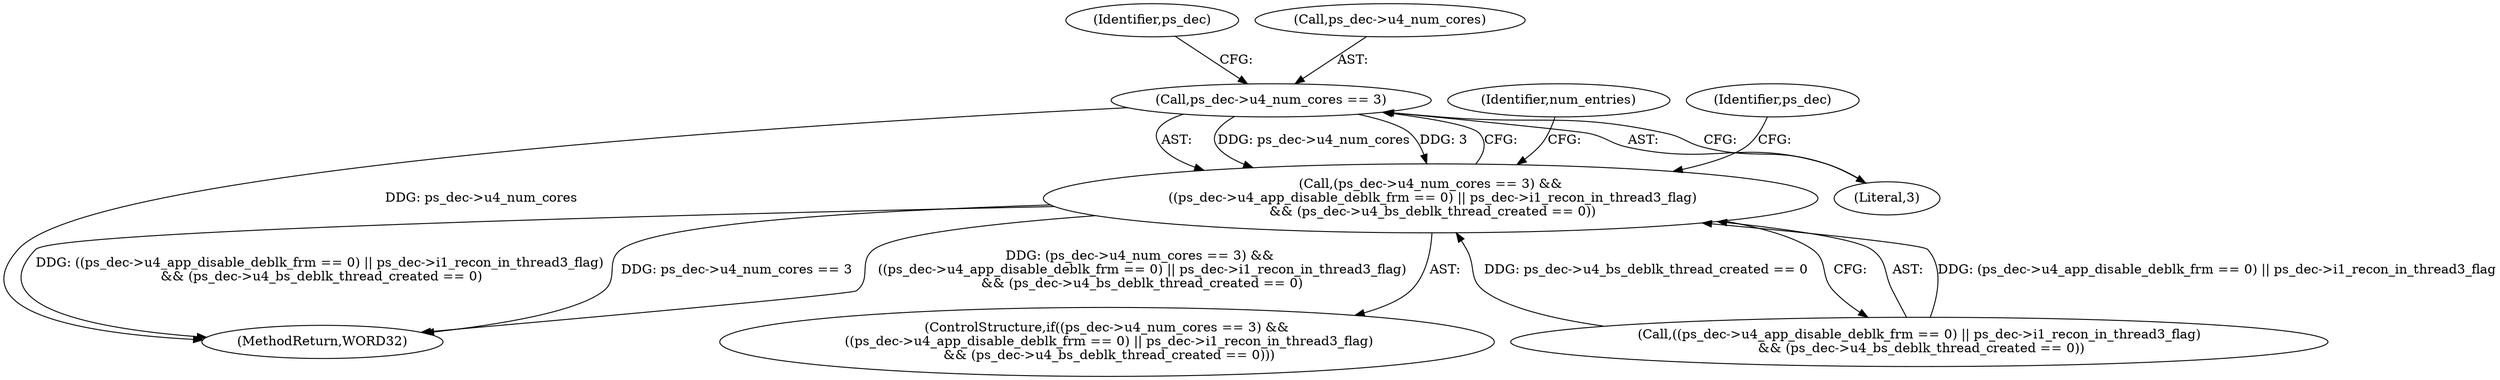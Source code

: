 digraph "0_Android_d4841f1161bdb5e13cb19e81af42437a634dd6ef@pointer" {
"1000464" [label="(Call,ps_dec->u4_num_cores == 3)"];
"1000463" [label="(Call,(ps_dec->u4_num_cores == 3) &&\n ((ps_dec->u4_app_disable_deblk_frm == 0) || ps_dec->i1_recon_in_thread3_flag)\n && (ps_dec->u4_bs_deblk_thread_created == 0))"];
"1001364" [label="(MethodReturn,WORD32)"];
"1000462" [label="(ControlStructure,if((ps_dec->u4_num_cores == 3) &&\n ((ps_dec->u4_app_disable_deblk_frm == 0) || ps_dec->i1_recon_in_thread3_flag)\n && (ps_dec->u4_bs_deblk_thread_created == 0)))"];
"1000463" [label="(Call,(ps_dec->u4_num_cores == 3) &&\n ((ps_dec->u4_app_disable_deblk_frm == 0) || ps_dec->i1_recon_in_thread3_flag)\n && (ps_dec->u4_bs_deblk_thread_created == 0))"];
"1000769" [label="(Identifier,num_entries)"];
"1000473" [label="(Identifier,ps_dec)"];
"1000465" [label="(Call,ps_dec->u4_num_cores)"];
"1000468" [label="(Literal,3)"];
"1000464" [label="(Call,ps_dec->u4_num_cores == 3)"];
"1000469" [label="(Call,((ps_dec->u4_app_disable_deblk_frm == 0) || ps_dec->i1_recon_in_thread3_flag)\n && (ps_dec->u4_bs_deblk_thread_created == 0))"];
"1000487" [label="(Identifier,ps_dec)"];
"1000464" -> "1000463"  [label="AST: "];
"1000464" -> "1000468"  [label="CFG: "];
"1000465" -> "1000464"  [label="AST: "];
"1000468" -> "1000464"  [label="AST: "];
"1000473" -> "1000464"  [label="CFG: "];
"1000463" -> "1000464"  [label="CFG: "];
"1000464" -> "1001364"  [label="DDG: ps_dec->u4_num_cores"];
"1000464" -> "1000463"  [label="DDG: ps_dec->u4_num_cores"];
"1000464" -> "1000463"  [label="DDG: 3"];
"1000463" -> "1000462"  [label="AST: "];
"1000463" -> "1000469"  [label="CFG: "];
"1000469" -> "1000463"  [label="AST: "];
"1000487" -> "1000463"  [label="CFG: "];
"1000769" -> "1000463"  [label="CFG: "];
"1000463" -> "1001364"  [label="DDG: (ps_dec->u4_num_cores == 3) &&\n ((ps_dec->u4_app_disable_deblk_frm == 0) || ps_dec->i1_recon_in_thread3_flag)\n && (ps_dec->u4_bs_deblk_thread_created == 0)"];
"1000463" -> "1001364"  [label="DDG: ((ps_dec->u4_app_disable_deblk_frm == 0) || ps_dec->i1_recon_in_thread3_flag)\n && (ps_dec->u4_bs_deblk_thread_created == 0)"];
"1000463" -> "1001364"  [label="DDG: ps_dec->u4_num_cores == 3"];
"1000469" -> "1000463"  [label="DDG: (ps_dec->u4_app_disable_deblk_frm == 0) || ps_dec->i1_recon_in_thread3_flag"];
"1000469" -> "1000463"  [label="DDG: ps_dec->u4_bs_deblk_thread_created == 0"];
}

